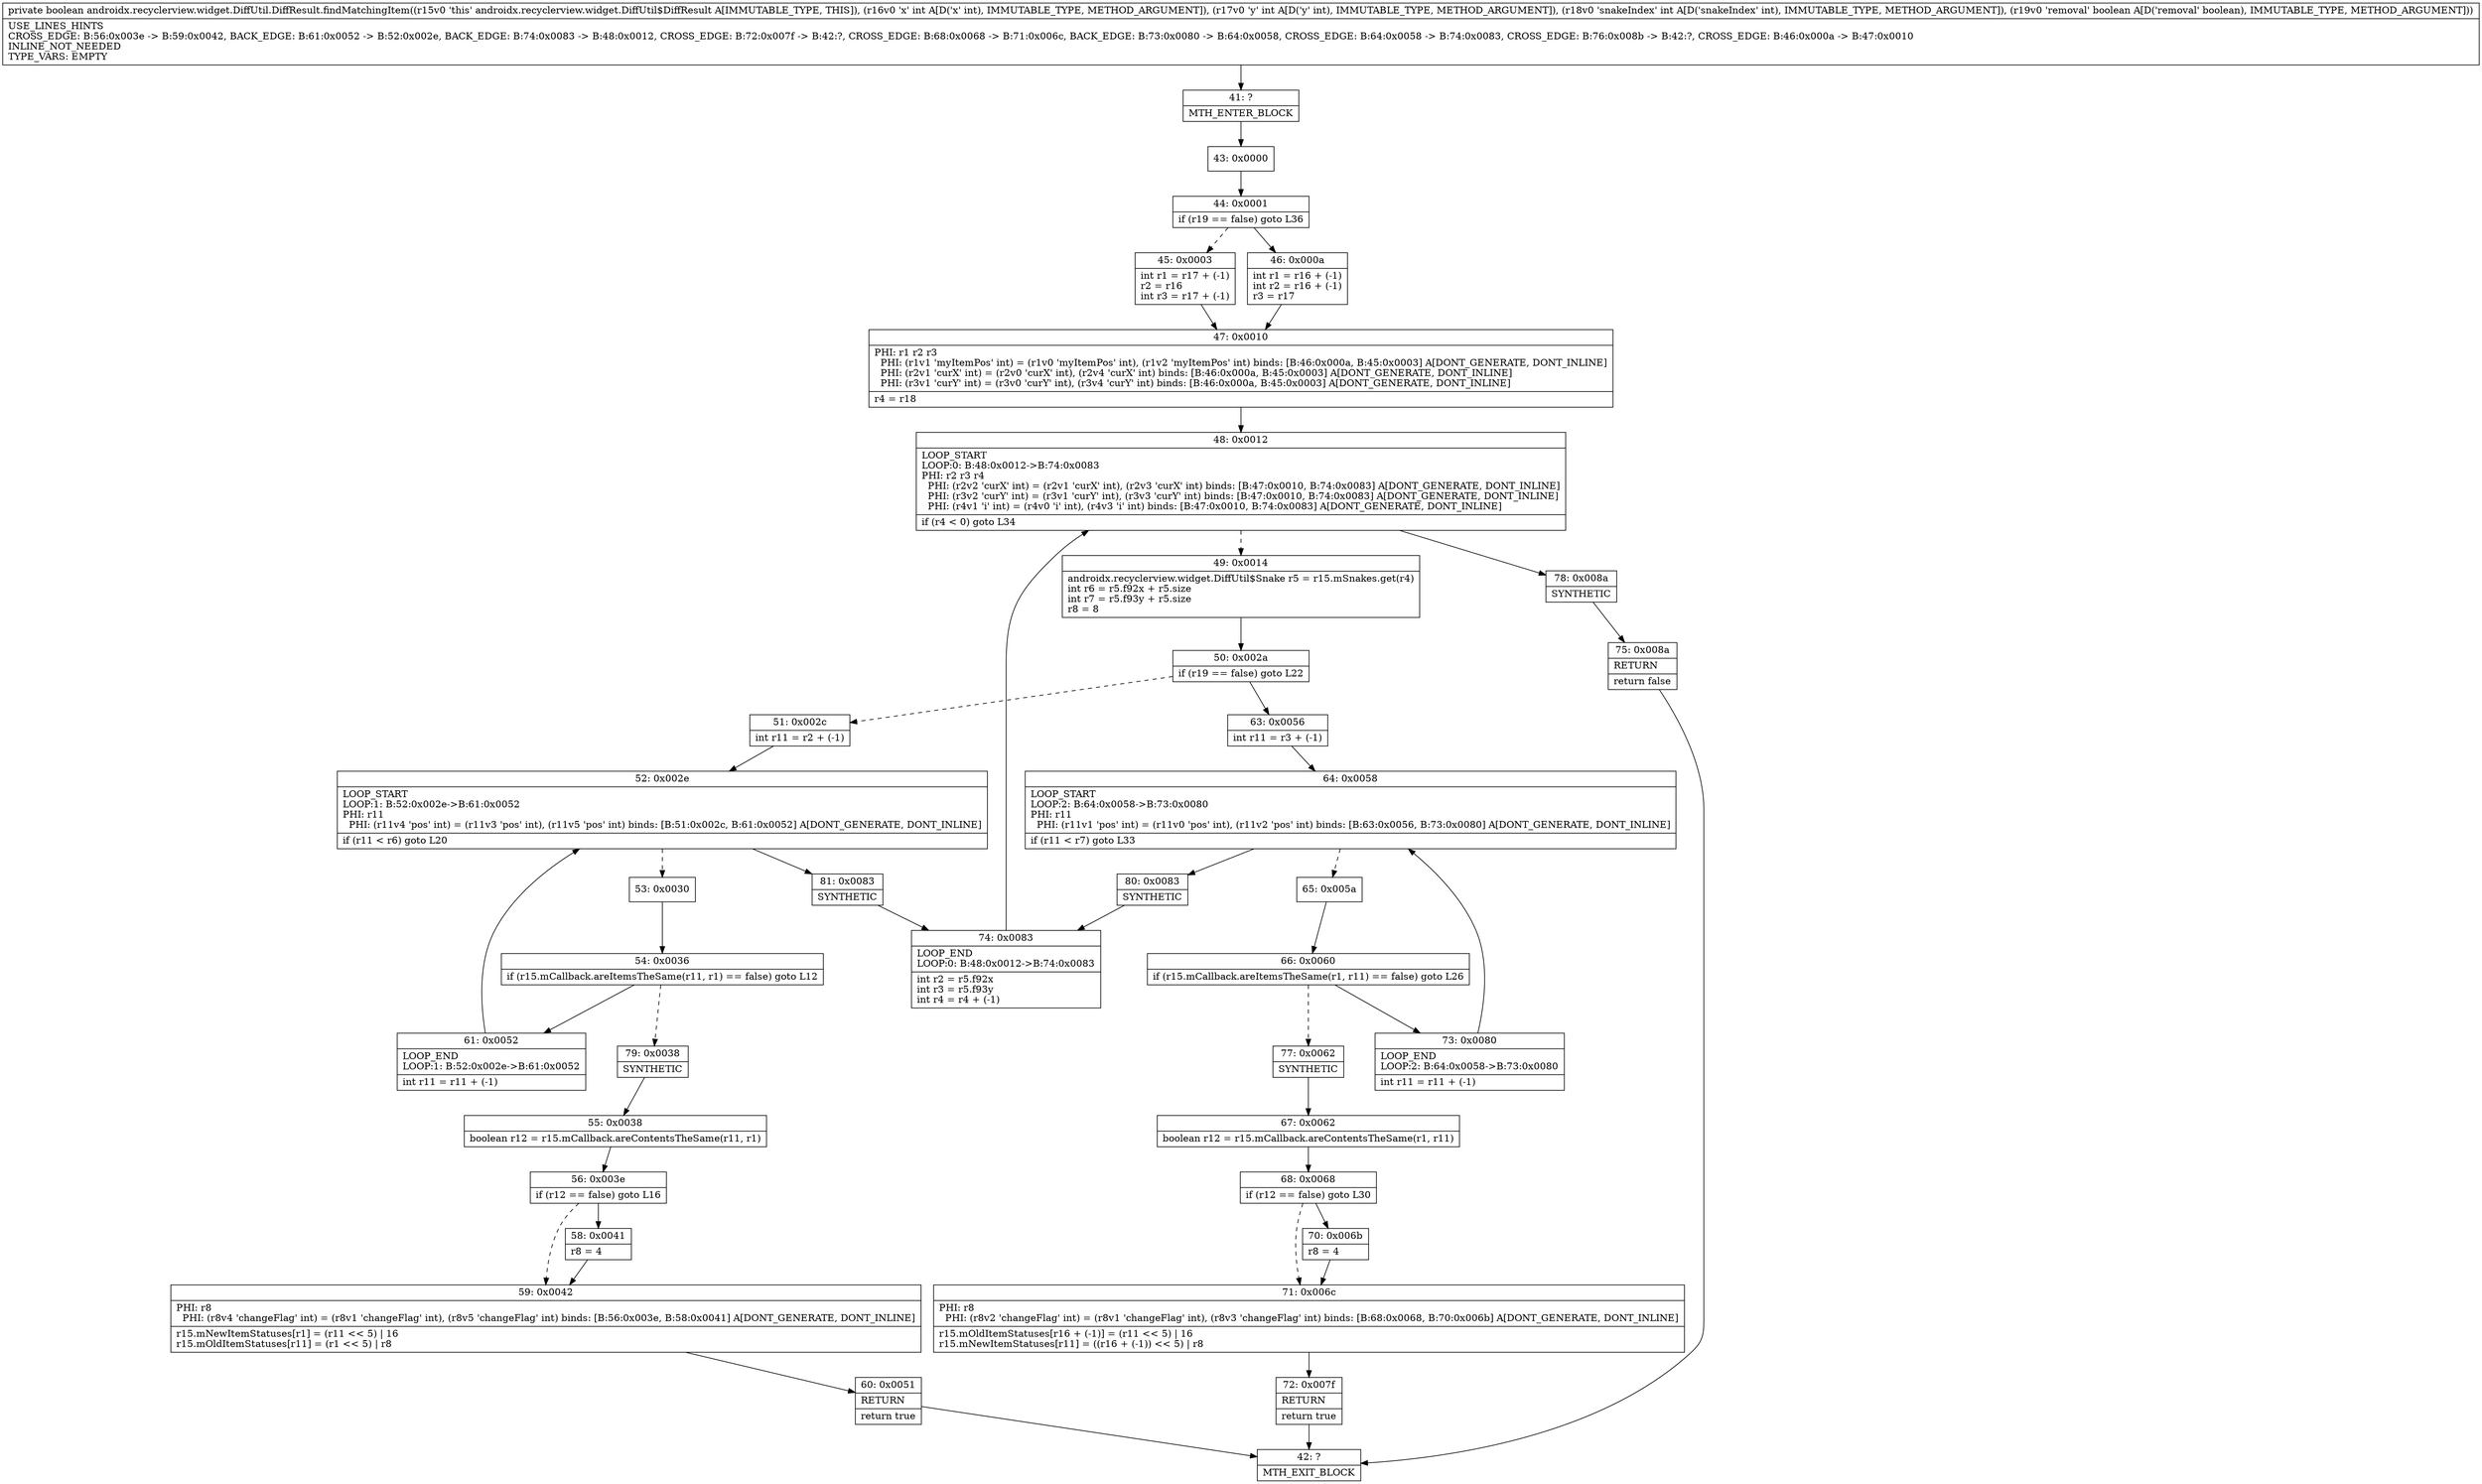 digraph "CFG forandroidx.recyclerview.widget.DiffUtil.DiffResult.findMatchingItem(IIIZ)Z" {
Node_41 [shape=record,label="{41\:\ ?|MTH_ENTER_BLOCK\l}"];
Node_43 [shape=record,label="{43\:\ 0x0000}"];
Node_44 [shape=record,label="{44\:\ 0x0001|if (r19 == false) goto L36\l}"];
Node_45 [shape=record,label="{45\:\ 0x0003|int r1 = r17 + (\-1)\lr2 = r16\lint r3 = r17 + (\-1)\l}"];
Node_47 [shape=record,label="{47\:\ 0x0010|PHI: r1 r2 r3 \l  PHI: (r1v1 'myItemPos' int) = (r1v0 'myItemPos' int), (r1v2 'myItemPos' int) binds: [B:46:0x000a, B:45:0x0003] A[DONT_GENERATE, DONT_INLINE]\l  PHI: (r2v1 'curX' int) = (r2v0 'curX' int), (r2v4 'curX' int) binds: [B:46:0x000a, B:45:0x0003] A[DONT_GENERATE, DONT_INLINE]\l  PHI: (r3v1 'curY' int) = (r3v0 'curY' int), (r3v4 'curY' int) binds: [B:46:0x000a, B:45:0x0003] A[DONT_GENERATE, DONT_INLINE]\l|r4 = r18\l}"];
Node_48 [shape=record,label="{48\:\ 0x0012|LOOP_START\lLOOP:0: B:48:0x0012\-\>B:74:0x0083\lPHI: r2 r3 r4 \l  PHI: (r2v2 'curX' int) = (r2v1 'curX' int), (r2v3 'curX' int) binds: [B:47:0x0010, B:74:0x0083] A[DONT_GENERATE, DONT_INLINE]\l  PHI: (r3v2 'curY' int) = (r3v1 'curY' int), (r3v3 'curY' int) binds: [B:47:0x0010, B:74:0x0083] A[DONT_GENERATE, DONT_INLINE]\l  PHI: (r4v1 'i' int) = (r4v0 'i' int), (r4v3 'i' int) binds: [B:47:0x0010, B:74:0x0083] A[DONT_GENERATE, DONT_INLINE]\l|if (r4 \< 0) goto L34\l}"];
Node_49 [shape=record,label="{49\:\ 0x0014|androidx.recyclerview.widget.DiffUtil$Snake r5 = r15.mSnakes.get(r4)\lint r6 = r5.f92x + r5.size\lint r7 = r5.f93y + r5.size\lr8 = 8\l}"];
Node_50 [shape=record,label="{50\:\ 0x002a|if (r19 == false) goto L22\l}"];
Node_51 [shape=record,label="{51\:\ 0x002c|int r11 = r2 + (\-1)\l}"];
Node_52 [shape=record,label="{52\:\ 0x002e|LOOP_START\lLOOP:1: B:52:0x002e\-\>B:61:0x0052\lPHI: r11 \l  PHI: (r11v4 'pos' int) = (r11v3 'pos' int), (r11v5 'pos' int) binds: [B:51:0x002c, B:61:0x0052] A[DONT_GENERATE, DONT_INLINE]\l|if (r11 \< r6) goto L20\l}"];
Node_53 [shape=record,label="{53\:\ 0x0030}"];
Node_54 [shape=record,label="{54\:\ 0x0036|if (r15.mCallback.areItemsTheSame(r11, r1) == false) goto L12\l}"];
Node_61 [shape=record,label="{61\:\ 0x0052|LOOP_END\lLOOP:1: B:52:0x002e\-\>B:61:0x0052\l|int r11 = r11 + (\-1)\l}"];
Node_79 [shape=record,label="{79\:\ 0x0038|SYNTHETIC\l}"];
Node_55 [shape=record,label="{55\:\ 0x0038|boolean r12 = r15.mCallback.areContentsTheSame(r11, r1)\l}"];
Node_56 [shape=record,label="{56\:\ 0x003e|if (r12 == false) goto L16\l}"];
Node_58 [shape=record,label="{58\:\ 0x0041|r8 = 4\l}"];
Node_59 [shape=record,label="{59\:\ 0x0042|PHI: r8 \l  PHI: (r8v4 'changeFlag' int) = (r8v1 'changeFlag' int), (r8v5 'changeFlag' int) binds: [B:56:0x003e, B:58:0x0041] A[DONT_GENERATE, DONT_INLINE]\l|r15.mNewItemStatuses[r1] = (r11 \<\< 5) \| 16\lr15.mOldItemStatuses[r11] = (r1 \<\< 5) \| r8\l}"];
Node_60 [shape=record,label="{60\:\ 0x0051|RETURN\l|return true\l}"];
Node_42 [shape=record,label="{42\:\ ?|MTH_EXIT_BLOCK\l}"];
Node_81 [shape=record,label="{81\:\ 0x0083|SYNTHETIC\l}"];
Node_74 [shape=record,label="{74\:\ 0x0083|LOOP_END\lLOOP:0: B:48:0x0012\-\>B:74:0x0083\l|int r2 = r5.f92x\lint r3 = r5.f93y\lint r4 = r4 + (\-1)\l}"];
Node_63 [shape=record,label="{63\:\ 0x0056|int r11 = r3 + (\-1)\l}"];
Node_64 [shape=record,label="{64\:\ 0x0058|LOOP_START\lLOOP:2: B:64:0x0058\-\>B:73:0x0080\lPHI: r11 \l  PHI: (r11v1 'pos' int) = (r11v0 'pos' int), (r11v2 'pos' int) binds: [B:63:0x0056, B:73:0x0080] A[DONT_GENERATE, DONT_INLINE]\l|if (r11 \< r7) goto L33\l}"];
Node_65 [shape=record,label="{65\:\ 0x005a}"];
Node_66 [shape=record,label="{66\:\ 0x0060|if (r15.mCallback.areItemsTheSame(r1, r11) == false) goto L26\l}"];
Node_73 [shape=record,label="{73\:\ 0x0080|LOOP_END\lLOOP:2: B:64:0x0058\-\>B:73:0x0080\l|int r11 = r11 + (\-1)\l}"];
Node_77 [shape=record,label="{77\:\ 0x0062|SYNTHETIC\l}"];
Node_67 [shape=record,label="{67\:\ 0x0062|boolean r12 = r15.mCallback.areContentsTheSame(r1, r11)\l}"];
Node_68 [shape=record,label="{68\:\ 0x0068|if (r12 == false) goto L30\l}"];
Node_70 [shape=record,label="{70\:\ 0x006b|r8 = 4\l}"];
Node_71 [shape=record,label="{71\:\ 0x006c|PHI: r8 \l  PHI: (r8v2 'changeFlag' int) = (r8v1 'changeFlag' int), (r8v3 'changeFlag' int) binds: [B:68:0x0068, B:70:0x006b] A[DONT_GENERATE, DONT_INLINE]\l|r15.mOldItemStatuses[r16 + (\-1)] = (r11 \<\< 5) \| 16\lr15.mNewItemStatuses[r11] = ((r16 + (\-1)) \<\< 5) \| r8\l}"];
Node_72 [shape=record,label="{72\:\ 0x007f|RETURN\l|return true\l}"];
Node_80 [shape=record,label="{80\:\ 0x0083|SYNTHETIC\l}"];
Node_78 [shape=record,label="{78\:\ 0x008a|SYNTHETIC\l}"];
Node_75 [shape=record,label="{75\:\ 0x008a|RETURN\l|return false\l}"];
Node_46 [shape=record,label="{46\:\ 0x000a|int r1 = r16 + (\-1)\lint r2 = r16 + (\-1)\lr3 = r17\l}"];
MethodNode[shape=record,label="{private boolean androidx.recyclerview.widget.DiffUtil.DiffResult.findMatchingItem((r15v0 'this' androidx.recyclerview.widget.DiffUtil$DiffResult A[IMMUTABLE_TYPE, THIS]), (r16v0 'x' int A[D('x' int), IMMUTABLE_TYPE, METHOD_ARGUMENT]), (r17v0 'y' int A[D('y' int), IMMUTABLE_TYPE, METHOD_ARGUMENT]), (r18v0 'snakeIndex' int A[D('snakeIndex' int), IMMUTABLE_TYPE, METHOD_ARGUMENT]), (r19v0 'removal' boolean A[D('removal' boolean), IMMUTABLE_TYPE, METHOD_ARGUMENT]))  | USE_LINES_HINTS\lCROSS_EDGE: B:56:0x003e \-\> B:59:0x0042, BACK_EDGE: B:61:0x0052 \-\> B:52:0x002e, BACK_EDGE: B:74:0x0083 \-\> B:48:0x0012, CROSS_EDGE: B:72:0x007f \-\> B:42:?, CROSS_EDGE: B:68:0x0068 \-\> B:71:0x006c, BACK_EDGE: B:73:0x0080 \-\> B:64:0x0058, CROSS_EDGE: B:64:0x0058 \-\> B:74:0x0083, CROSS_EDGE: B:76:0x008b \-\> B:42:?, CROSS_EDGE: B:46:0x000a \-\> B:47:0x0010\lINLINE_NOT_NEEDED\lTYPE_VARS: EMPTY\l}"];
MethodNode -> Node_41;Node_41 -> Node_43;
Node_43 -> Node_44;
Node_44 -> Node_45[style=dashed];
Node_44 -> Node_46;
Node_45 -> Node_47;
Node_47 -> Node_48;
Node_48 -> Node_49[style=dashed];
Node_48 -> Node_78;
Node_49 -> Node_50;
Node_50 -> Node_51[style=dashed];
Node_50 -> Node_63;
Node_51 -> Node_52;
Node_52 -> Node_53[style=dashed];
Node_52 -> Node_81;
Node_53 -> Node_54;
Node_54 -> Node_61;
Node_54 -> Node_79[style=dashed];
Node_61 -> Node_52;
Node_79 -> Node_55;
Node_55 -> Node_56;
Node_56 -> Node_58;
Node_56 -> Node_59[style=dashed];
Node_58 -> Node_59;
Node_59 -> Node_60;
Node_60 -> Node_42;
Node_81 -> Node_74;
Node_74 -> Node_48;
Node_63 -> Node_64;
Node_64 -> Node_65[style=dashed];
Node_64 -> Node_80;
Node_65 -> Node_66;
Node_66 -> Node_73;
Node_66 -> Node_77[style=dashed];
Node_73 -> Node_64;
Node_77 -> Node_67;
Node_67 -> Node_68;
Node_68 -> Node_70;
Node_68 -> Node_71[style=dashed];
Node_70 -> Node_71;
Node_71 -> Node_72;
Node_72 -> Node_42;
Node_80 -> Node_74;
Node_78 -> Node_75;
Node_75 -> Node_42;
Node_46 -> Node_47;
}

